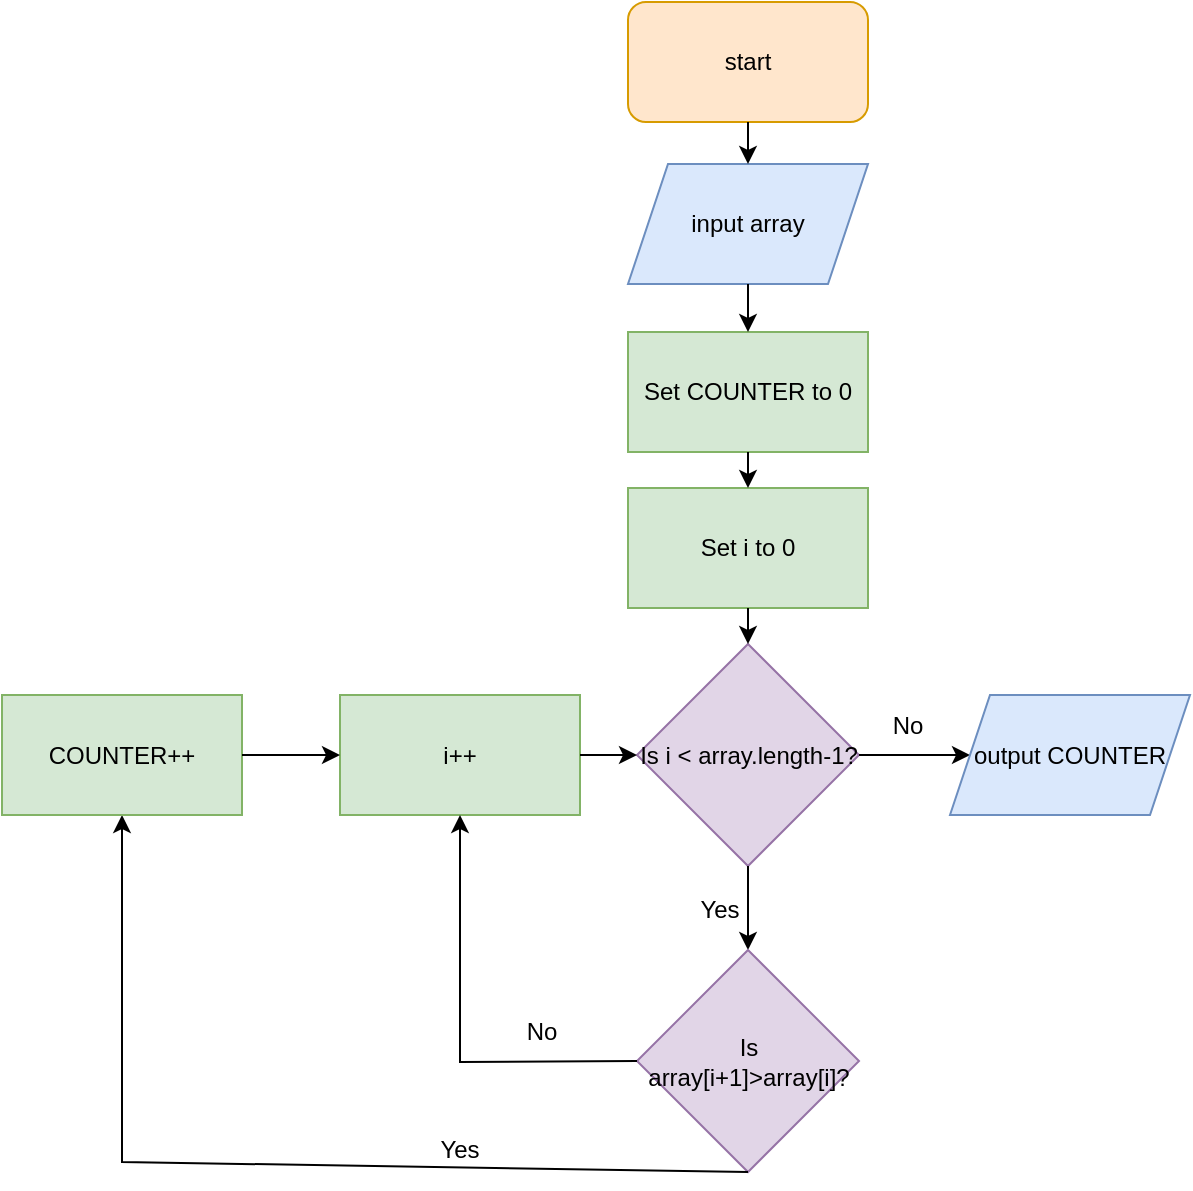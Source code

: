 <mxfile version="16.5.6" type="github">
  <diagram id="UAw1TIddpeawf7ThEO2-" name="Page-1">
    <mxGraphModel dx="1564" dy="950" grid="1" gridSize="10" guides="1" tooltips="1" connect="1" arrows="1" fold="1" page="1" pageScale="1" pageWidth="827" pageHeight="1169" math="0" shadow="0">
      <root>
        <mxCell id="0" />
        <mxCell id="1" parent="0" />
        <mxCell id="5DToGPZOA1wdT7OZ3vj3-1" value="start" style="rounded=1;whiteSpace=wrap;html=1;fillColor=#ffe6cc;strokeColor=#d79b00;" parent="1" vertex="1">
          <mxGeometry x="393" y="100" width="120" height="60" as="geometry" />
        </mxCell>
        <mxCell id="5DToGPZOA1wdT7OZ3vj3-2" value="input array" style="shape=parallelogram;perimeter=parallelogramPerimeter;whiteSpace=wrap;html=1;fixedSize=1;fillColor=#dae8fc;strokeColor=#6c8ebf;" parent="1" vertex="1">
          <mxGeometry x="393" y="181" width="120" height="60" as="geometry" />
        </mxCell>
        <mxCell id="5DToGPZOA1wdT7OZ3vj3-3" value="Set i to 0" style="rounded=0;whiteSpace=wrap;html=1;fillColor=#d5e8d4;strokeColor=#82b366;" parent="1" vertex="1">
          <mxGeometry x="393" y="343" width="120" height="60" as="geometry" />
        </mxCell>
        <mxCell id="5DToGPZOA1wdT7OZ3vj3-4" value="Set COUNTER to 0" style="rounded=0;whiteSpace=wrap;html=1;fillColor=#d5e8d4;strokeColor=#82b366;" parent="1" vertex="1">
          <mxGeometry x="393" y="265" width="120" height="60" as="geometry" />
        </mxCell>
        <mxCell id="5DToGPZOA1wdT7OZ3vj3-5" value="" style="endArrow=classic;html=1;rounded=0;exitX=0.5;exitY=1;exitDx=0;exitDy=0;entryX=0.5;entryY=0;entryDx=0;entryDy=0;" parent="1" source="5DToGPZOA1wdT7OZ3vj3-1" target="5DToGPZOA1wdT7OZ3vj3-2" edge="1">
          <mxGeometry width="50" height="50" relative="1" as="geometry">
            <mxPoint x="452" y="462" as="sourcePoint" />
            <mxPoint x="502" y="412" as="targetPoint" />
          </mxGeometry>
        </mxCell>
        <mxCell id="5DToGPZOA1wdT7OZ3vj3-6" value="" style="endArrow=classic;html=1;rounded=0;exitX=0.5;exitY=1;exitDx=0;exitDy=0;entryX=0.5;entryY=0;entryDx=0;entryDy=0;" parent="1" source="5DToGPZOA1wdT7OZ3vj3-2" target="5DToGPZOA1wdT7OZ3vj3-4" edge="1">
          <mxGeometry width="50" height="50" relative="1" as="geometry">
            <mxPoint x="465.0" y="174" as="sourcePoint" />
            <mxPoint x="465.0" y="197" as="targetPoint" />
          </mxGeometry>
        </mxCell>
        <mxCell id="5DToGPZOA1wdT7OZ3vj3-7" value="Is i &amp;lt; array.length-1?" style="rhombus;whiteSpace=wrap;html=1;fillColor=#e1d5e7;strokeColor=#9673a6;" parent="1" vertex="1">
          <mxGeometry x="397.5" y="421" width="111" height="111" as="geometry" />
        </mxCell>
        <mxCell id="5DToGPZOA1wdT7OZ3vj3-8" value="" style="endArrow=classic;html=1;rounded=0;entryX=0.5;entryY=0;entryDx=0;entryDy=0;" parent="1" source="5DToGPZOA1wdT7OZ3vj3-3" target="5DToGPZOA1wdT7OZ3vj3-7" edge="1">
          <mxGeometry width="50" height="50" relative="1" as="geometry">
            <mxPoint x="452.5" y="406" as="sourcePoint" />
            <mxPoint x="453" y="447" as="targetPoint" />
          </mxGeometry>
        </mxCell>
        <mxCell id="5DToGPZOA1wdT7OZ3vj3-9" value="" style="endArrow=classic;html=1;rounded=0;exitX=1;exitY=0.5;exitDx=0;exitDy=0;entryX=0;entryY=0.5;entryDx=0;entryDy=0;" parent="1" source="5DToGPZOA1wdT7OZ3vj3-7" target="5DToGPZOA1wdT7OZ3vj3-10" edge="1">
          <mxGeometry width="50" height="50" relative="1" as="geometry">
            <mxPoint x="348" y="416" as="sourcePoint" />
            <mxPoint x="552" y="477" as="targetPoint" />
          </mxGeometry>
        </mxCell>
        <mxCell id="5DToGPZOA1wdT7OZ3vj3-10" value="output COUNTER" style="shape=parallelogram;perimeter=parallelogramPerimeter;whiteSpace=wrap;html=1;fixedSize=1;fillColor=#dae8fc;strokeColor=#6c8ebf;" parent="1" vertex="1">
          <mxGeometry x="554" y="446.5" width="120" height="60" as="geometry" />
        </mxCell>
        <mxCell id="5DToGPZOA1wdT7OZ3vj3-11" value="No" style="text;html=1;strokeColor=none;fillColor=none;align=center;verticalAlign=middle;whiteSpace=wrap;rounded=0;" parent="1" vertex="1">
          <mxGeometry x="503" y="446.5" width="60" height="30" as="geometry" />
        </mxCell>
        <mxCell id="5DToGPZOA1wdT7OZ3vj3-12" value="" style="endArrow=classic;html=1;rounded=0;exitX=0.5;exitY=1;exitDx=0;exitDy=0;entryX=0.5;entryY=0;entryDx=0;entryDy=0;" parent="1" source="5DToGPZOA1wdT7OZ3vj3-7" target="5DToGPZOA1wdT7OZ3vj3-13" edge="1">
          <mxGeometry width="50" height="50" relative="1" as="geometry">
            <mxPoint x="348" y="416" as="sourcePoint" />
            <mxPoint x="328" y="537.333" as="targetPoint" />
          </mxGeometry>
        </mxCell>
        <mxCell id="5DToGPZOA1wdT7OZ3vj3-13" value="Is array[i+1]&amp;gt;array[i]?" style="rhombus;whiteSpace=wrap;html=1;fillColor=#e1d5e7;strokeColor=#9673a6;" parent="1" vertex="1">
          <mxGeometry x="397.5" y="574" width="111" height="111" as="geometry" />
        </mxCell>
        <mxCell id="5DToGPZOA1wdT7OZ3vj3-14" value="Yes" style="text;html=1;strokeColor=none;fillColor=none;align=center;verticalAlign=middle;whiteSpace=wrap;rounded=0;" parent="1" vertex="1">
          <mxGeometry x="409" y="539" width="60" height="30" as="geometry" />
        </mxCell>
        <mxCell id="5DToGPZOA1wdT7OZ3vj3-15" value="" style="endArrow=classic;html=1;rounded=0;exitX=0.5;exitY=1;exitDx=0;exitDy=0;entryX=0.5;entryY=1;entryDx=0;entryDy=0;" parent="1" source="5DToGPZOA1wdT7OZ3vj3-13" target="5DToGPZOA1wdT7OZ3vj3-16" edge="1">
          <mxGeometry width="50" height="50" relative="1" as="geometry">
            <mxPoint x="473" y="423" as="sourcePoint" />
            <mxPoint x="325" y="630" as="targetPoint" />
            <Array as="points">
              <mxPoint x="140" y="680" />
            </Array>
          </mxGeometry>
        </mxCell>
        <mxCell id="5DToGPZOA1wdT7OZ3vj3-16" value="COUNTER++" style="rounded=0;whiteSpace=wrap;html=1;fillColor=#d5e8d4;strokeColor=#82b366;" parent="1" vertex="1">
          <mxGeometry x="80" y="446.5" width="120" height="60" as="geometry" />
        </mxCell>
        <mxCell id="5DToGPZOA1wdT7OZ3vj3-18" value="" style="endArrow=classic;html=1;rounded=0;exitX=0.5;exitY=1;exitDx=0;exitDy=0;entryX=0.5;entryY=0;entryDx=0;entryDy=0;" parent="1" source="5DToGPZOA1wdT7OZ3vj3-4" target="5DToGPZOA1wdT7OZ3vj3-3" edge="1">
          <mxGeometry width="50" height="50" relative="1" as="geometry">
            <mxPoint x="463" y="251" as="sourcePoint" />
            <mxPoint x="463" y="275" as="targetPoint" />
          </mxGeometry>
        </mxCell>
        <mxCell id="5DToGPZOA1wdT7OZ3vj3-19" value="Yes" style="text;html=1;strokeColor=none;fillColor=none;align=center;verticalAlign=middle;whiteSpace=wrap;rounded=0;" parent="1" vertex="1">
          <mxGeometry x="279" y="659" width="60" height="30" as="geometry" />
        </mxCell>
        <mxCell id="5DToGPZOA1wdT7OZ3vj3-20" value="No" style="text;html=1;strokeColor=none;fillColor=none;align=center;verticalAlign=middle;whiteSpace=wrap;rounded=0;" parent="1" vertex="1">
          <mxGeometry x="320" y="600" width="60" height="30" as="geometry" />
        </mxCell>
        <mxCell id="G9Vs-o_uSjpCWa04YNtC-1" value="i++" style="rounded=0;whiteSpace=wrap;html=1;fillColor=#d5e8d4;strokeColor=#82b366;" parent="1" vertex="1">
          <mxGeometry x="249" y="446.5" width="120" height="60" as="geometry" />
        </mxCell>
        <mxCell id="G9Vs-o_uSjpCWa04YNtC-2" value="" style="endArrow=classic;html=1;rounded=0;entryX=0.5;entryY=1;entryDx=0;entryDy=0;exitX=0;exitY=0.5;exitDx=0;exitDy=0;" parent="1" source="5DToGPZOA1wdT7OZ3vj3-13" target="G9Vs-o_uSjpCWa04YNtC-1" edge="1">
          <mxGeometry width="50" height="50" relative="1" as="geometry">
            <mxPoint x="319.44" y="600" as="sourcePoint" />
            <mxPoint x="319.44" y="530" as="targetPoint" />
            <Array as="points">
              <mxPoint x="309" y="630" />
            </Array>
          </mxGeometry>
        </mxCell>
        <mxCell id="G9Vs-o_uSjpCWa04YNtC-3" value="" style="endArrow=classic;html=1;rounded=0;exitX=1;exitY=0.5;exitDx=0;exitDy=0;entryX=0;entryY=0.5;entryDx=0;entryDy=0;" parent="1" source="5DToGPZOA1wdT7OZ3vj3-16" target="G9Vs-o_uSjpCWa04YNtC-1" edge="1">
          <mxGeometry width="50" height="50" relative="1" as="geometry">
            <mxPoint x="270" y="560" as="sourcePoint" />
            <mxPoint x="320" y="510" as="targetPoint" />
          </mxGeometry>
        </mxCell>
        <mxCell id="G9Vs-o_uSjpCWa04YNtC-5" value="" style="endArrow=classic;html=1;rounded=0;exitX=1;exitY=0.5;exitDx=0;exitDy=0;" parent="1" source="G9Vs-o_uSjpCWa04YNtC-1" target="5DToGPZOA1wdT7OZ3vj3-7" edge="1">
          <mxGeometry width="50" height="50" relative="1" as="geometry">
            <mxPoint x="210" y="486.5" as="sourcePoint" />
            <mxPoint x="259" y="486.5" as="targetPoint" />
          </mxGeometry>
        </mxCell>
      </root>
    </mxGraphModel>
  </diagram>
</mxfile>
